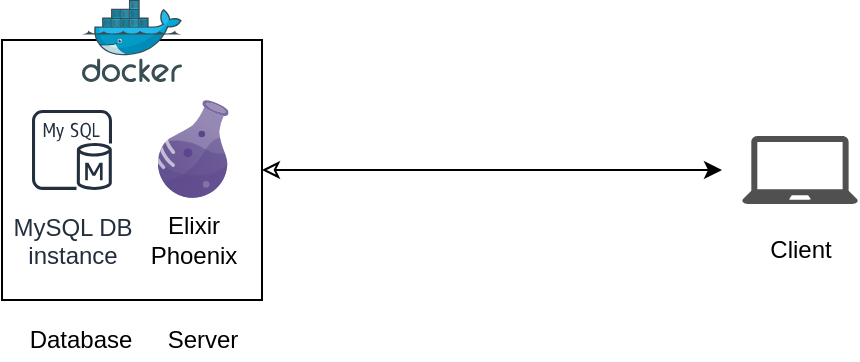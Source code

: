 <mxfile version="17.2.1" type="device"><diagram id="a5L6NRAAzOw7FvmpFEGV" name="Page-1"><mxGraphModel dx="649" dy="357" grid="1" gridSize="10" guides="1" tooltips="1" connect="1" arrows="1" fold="1" page="1" pageScale="1" pageWidth="827" pageHeight="1169" math="0" shadow="0"><root><mxCell id="0"/><mxCell id="1" parent="0"/><mxCell id="PuSKIzthj6i2RbsWEm8m-7" style="edgeStyle=orthogonalEdgeStyle;rounded=0;orthogonalLoop=1;jettySize=auto;html=1;startArrow=classic;startFill=0;" edge="1" parent="1" source="PuSKIzthj6i2RbsWEm8m-2"><mxGeometry relative="1" as="geometry"><mxPoint x="470" y="235" as="targetPoint"/></mxGeometry></mxCell><mxCell id="PuSKIzthj6i2RbsWEm8m-2" value="" style="whiteSpace=wrap;html=1;aspect=fixed;" vertex="1" parent="1"><mxGeometry x="110" y="170" width="130" height="130" as="geometry"/></mxCell><mxCell id="PuSKIzthj6i2RbsWEm8m-1" value="" style="sketch=0;aspect=fixed;html=1;points=[];align=center;image;fontSize=12;image=img/lib/mscae/Docker.svg;" vertex="1" parent="1"><mxGeometry x="150" y="150" width="50" height="41" as="geometry"/></mxCell><mxCell id="PuSKIzthj6i2RbsWEm8m-4" value="MySQL DB &#10;instance" style="sketch=0;outlineConnect=0;fontColor=#232F3E;gradientColor=none;strokeColor=#232F3E;fillColor=#ffffff;dashed=0;verticalLabelPosition=bottom;verticalAlign=top;align=center;html=1;fontSize=12;fontStyle=0;aspect=fixed;shape=mxgraph.aws4.resourceIcon;resIcon=mxgraph.aws4.mysql_db_instance;" vertex="1" parent="1"><mxGeometry x="120" y="200" width="50" height="50" as="geometry"/></mxCell><mxCell id="PuSKIzthj6i2RbsWEm8m-5" value="" style="aspect=fixed;html=1;points=[];align=center;image;fontSize=12;image=img/lib/azure2/cxp/Elixir_Purple.svg;" vertex="1" parent="1"><mxGeometry x="188" y="200" width="35.31" height="49" as="geometry"/></mxCell><mxCell id="PuSKIzthj6i2RbsWEm8m-6" value="Elixir&lt;br&gt;Phoenix" style="text;html=1;strokeColor=none;fillColor=none;align=center;verticalAlign=middle;whiteSpace=wrap;rounded=0;" vertex="1" parent="1"><mxGeometry x="175.65" y="255" width="60" height="30" as="geometry"/></mxCell><mxCell id="PuSKIzthj6i2RbsWEm8m-8" value="" style="sketch=0;pointerEvents=1;shadow=0;dashed=0;html=1;strokeColor=none;fillColor=#505050;labelPosition=center;verticalLabelPosition=bottom;verticalAlign=top;outlineConnect=0;align=center;shape=mxgraph.office.devices.laptop;" vertex="1" parent="1"><mxGeometry x="480" y="218" width="58" height="34" as="geometry"/></mxCell><mxCell id="PuSKIzthj6i2RbsWEm8m-9" value="Client" style="text;html=1;align=center;verticalAlign=middle;resizable=0;points=[];autosize=1;strokeColor=none;fillColor=none;" vertex="1" parent="1"><mxGeometry x="484" y="265" width="50" height="20" as="geometry"/></mxCell><mxCell id="PuSKIzthj6i2RbsWEm8m-10" value="Database&lt;span style=&quot;white-space: pre&quot;&gt;&#9;&lt;/span&gt;" style="text;html=1;align=center;verticalAlign=middle;resizable=0;points=[];autosize=1;strokeColor=none;fillColor=none;" vertex="1" parent="1"><mxGeometry x="115" y="310" width="70" height="20" as="geometry"/></mxCell><mxCell id="PuSKIzthj6i2RbsWEm8m-11" value="Server" style="text;html=1;align=center;verticalAlign=middle;resizable=0;points=[];autosize=1;strokeColor=none;fillColor=none;" vertex="1" parent="1"><mxGeometry x="185" y="310" width="50" height="20" as="geometry"/></mxCell></root></mxGraphModel></diagram></mxfile>